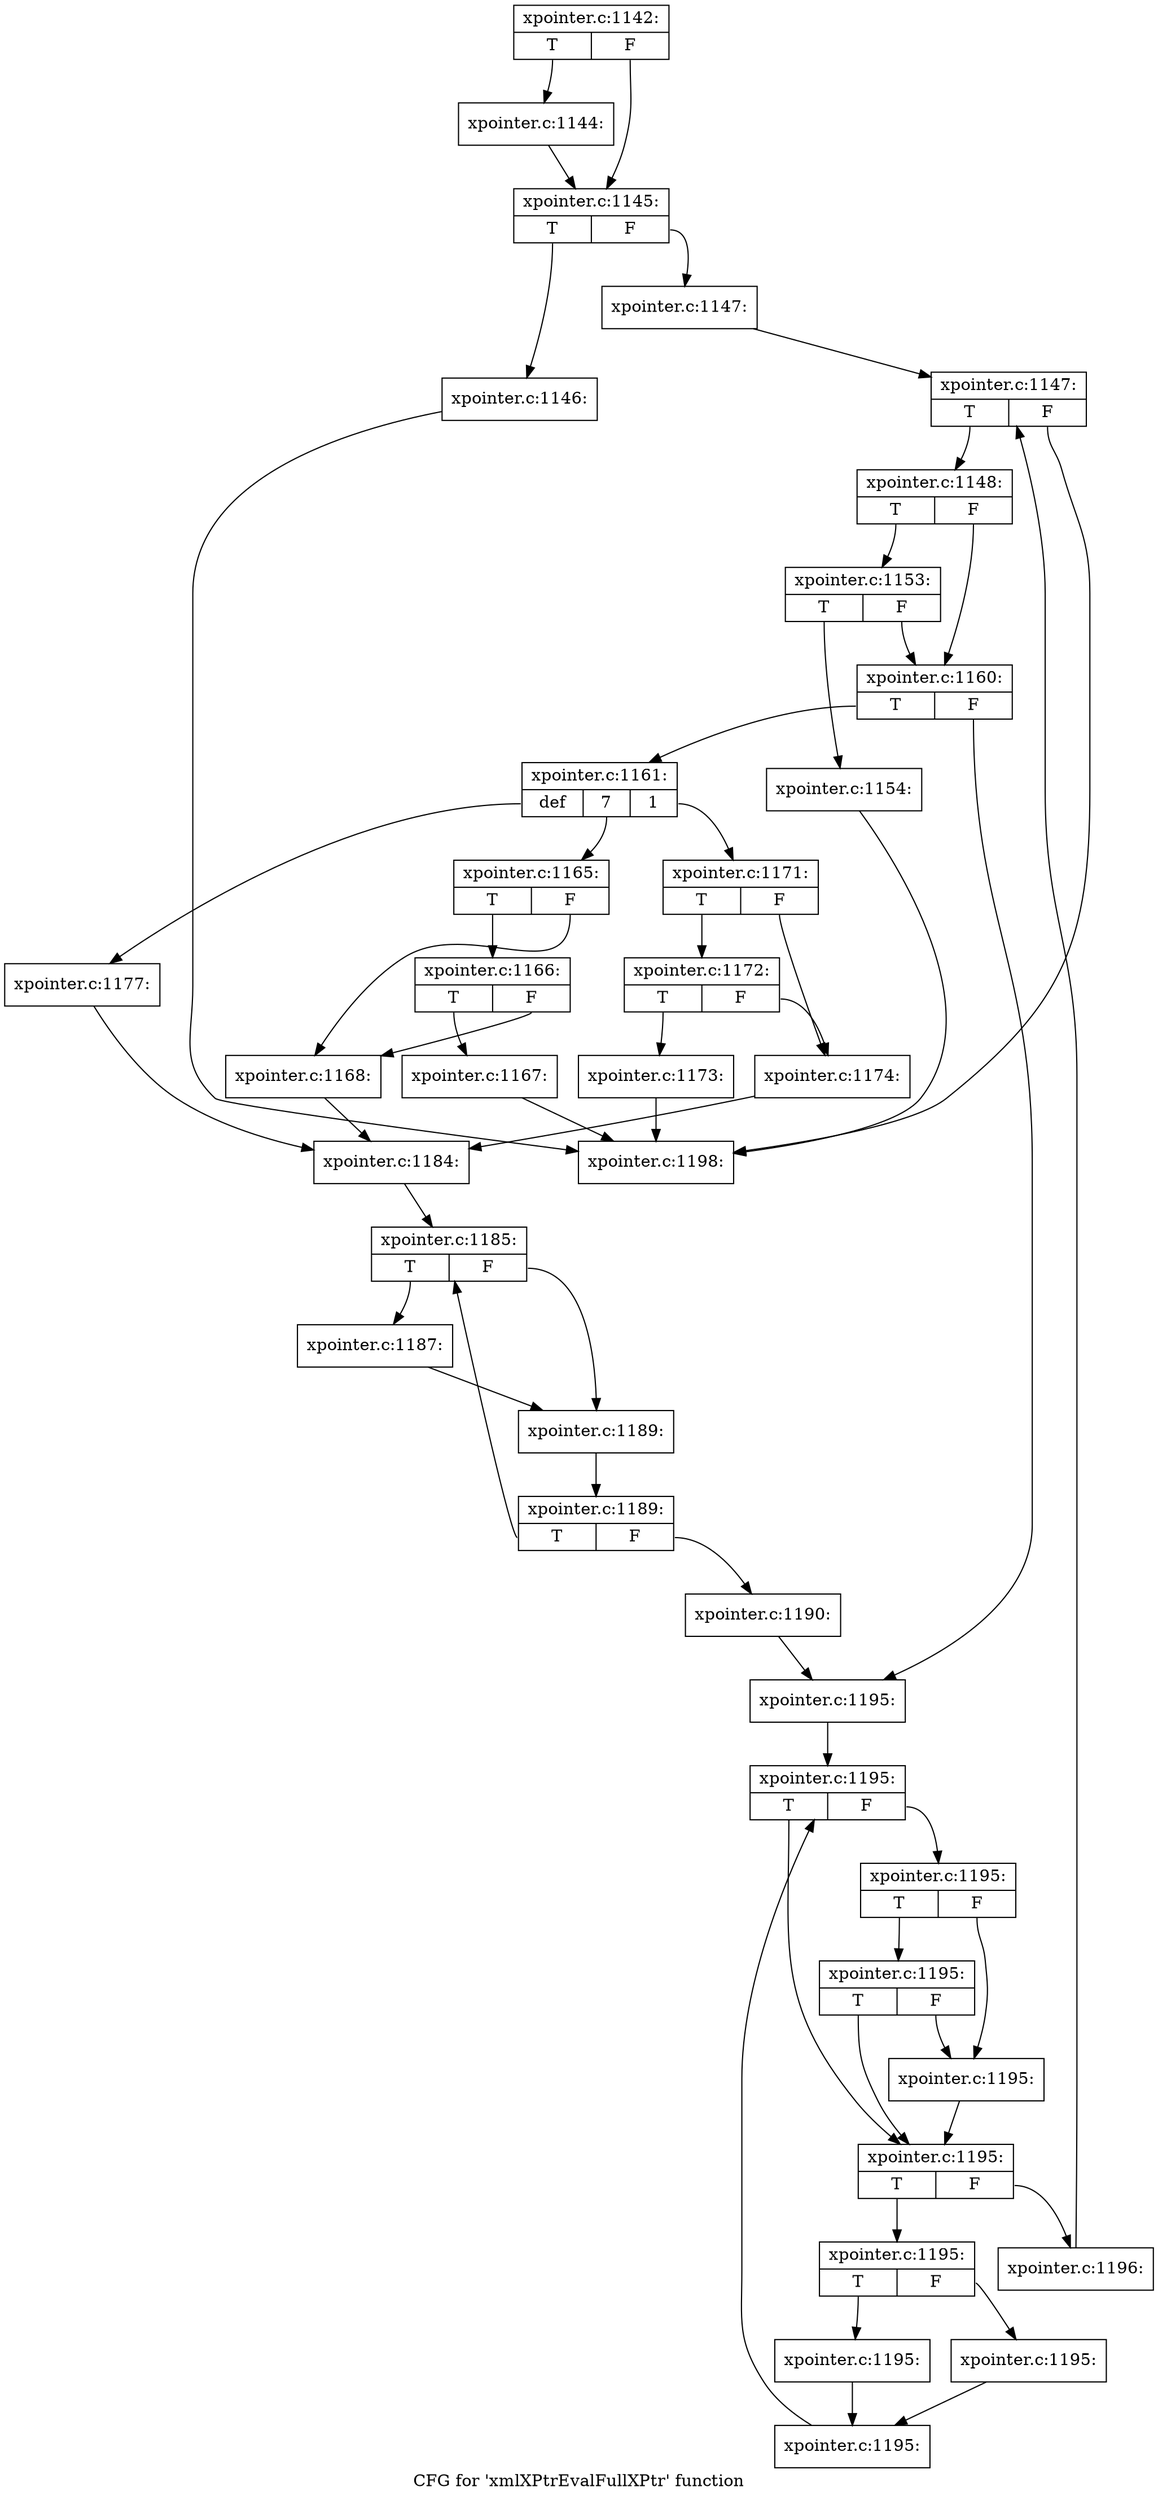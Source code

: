 digraph "CFG for 'xmlXPtrEvalFullXPtr' function" {
	label="CFG for 'xmlXPtrEvalFullXPtr' function";

	Node0x51ed6e0 [shape=record,label="{xpointer.c:1142:|{<s0>T|<s1>F}}"];
	Node0x51ed6e0:s0 -> Node0x51edfc0;
	Node0x51ed6e0:s1 -> Node0x51ee010;
	Node0x51edfc0 [shape=record,label="{xpointer.c:1144:}"];
	Node0x51edfc0 -> Node0x51ee010;
	Node0x51ee010 [shape=record,label="{xpointer.c:1145:|{<s0>T|<s1>F}}"];
	Node0x51ee010:s0 -> Node0x51ee5c0;
	Node0x51ee010:s1 -> Node0x51ee610;
	Node0x51ee5c0 [shape=record,label="{xpointer.c:1146:}"];
	Node0x51ee5c0 -> Node0x51eece0;
	Node0x51ee610 [shape=record,label="{xpointer.c:1147:}"];
	Node0x51ee610 -> Node0x51eeac0;
	Node0x51eeac0 [shape=record,label="{xpointer.c:1147:|{<s0>T|<s1>F}}"];
	Node0x51eeac0:s0 -> Node0x51eeeb0;
	Node0x51eeac0:s1 -> Node0x51eece0;
	Node0x51eeeb0 [shape=record,label="{xpointer.c:1148:|{<s0>T|<s1>F}}"];
	Node0x51eeeb0:s0 -> Node0x51efcf0;
	Node0x51eeeb0:s1 -> Node0x51ef970;
	Node0x51efcf0 [shape=record,label="{xpointer.c:1153:|{<s0>T|<s1>F}}"];
	Node0x51efcf0:s0 -> Node0x50fd510;
	Node0x51efcf0:s1 -> Node0x51ef970;
	Node0x50fd510 [shape=record,label="{xpointer.c:1154:}"];
	Node0x50fd510 -> Node0x51eece0;
	Node0x51ef970 [shape=record,label="{xpointer.c:1160:|{<s0>T|<s1>F}}"];
	Node0x51ef970:s0 -> Node0x51f0280;
	Node0x51ef970:s1 -> Node0x51f02d0;
	Node0x51f0280 [shape=record,label="{xpointer.c:1161:|{<s0>def|<s1>7|<s2>1}}"];
	Node0x51f0280:s0 -> Node0x51f0dd0;
	Node0x51f0280:s1 -> Node0x51f10d0;
	Node0x51f0280:s2 -> Node0x51f2080;
	Node0x51f10d0 [shape=record,label="{xpointer.c:1165:|{<s0>T|<s1>F}}"];
	Node0x51f10d0:s0 -> Node0x51f18f0;
	Node0x51f10d0:s1 -> Node0x51f18a0;
	Node0x51f18f0 [shape=record,label="{xpointer.c:1166:|{<s0>T|<s1>F}}"];
	Node0x51f18f0:s0 -> Node0x51f1850;
	Node0x51f18f0:s1 -> Node0x51f18a0;
	Node0x51f1850 [shape=record,label="{xpointer.c:1167:}"];
	Node0x51f1850 -> Node0x51eece0;
	Node0x51f18a0 [shape=record,label="{xpointer.c:1168:}"];
	Node0x51f18a0 -> Node0x51f0bc0;
	Node0x51f2080 [shape=record,label="{xpointer.c:1171:|{<s0>T|<s1>F}}"];
	Node0x51f2080:s0 -> Node0x51f2840;
	Node0x51f2080:s1 -> Node0x51f27f0;
	Node0x51f2840 [shape=record,label="{xpointer.c:1172:|{<s0>T|<s1>F}}"];
	Node0x51f2840:s0 -> Node0x51f27a0;
	Node0x51f2840:s1 -> Node0x51f27f0;
	Node0x51f27a0 [shape=record,label="{xpointer.c:1173:}"];
	Node0x51f27a0 -> Node0x51eece0;
	Node0x51f27f0 [shape=record,label="{xpointer.c:1174:}"];
	Node0x51f27f0 -> Node0x51f0bc0;
	Node0x51f0dd0 [shape=record,label="{xpointer.c:1177:}"];
	Node0x51f0dd0 -> Node0x51f0bc0;
	Node0x51f0bc0 [shape=record,label="{xpointer.c:1184:}"];
	Node0x51f0bc0 -> Node0x51f3190;
	Node0x51f3190 [shape=record,label="{xpointer.c:1185:|{<s0>T|<s1>F}}"];
	Node0x51f3190:s0 -> Node0x51f35b0;
	Node0x51f3190:s1 -> Node0x51f3600;
	Node0x51f35b0 [shape=record,label="{xpointer.c:1187:}"];
	Node0x51f35b0 -> Node0x51f3600;
	Node0x51f3600 [shape=record,label="{xpointer.c:1189:}"];
	Node0x51f3600 -> Node0x51f3140;
	Node0x51f3140 [shape=record,label="{xpointer.c:1189:|{<s0>T|<s1>F}}"];
	Node0x51f3140:s0 -> Node0x51f3190;
	Node0x51f3140:s1 -> Node0x51f30f0;
	Node0x51f30f0 [shape=record,label="{xpointer.c:1190:}"];
	Node0x51f30f0 -> Node0x51f02d0;
	Node0x51f02d0 [shape=record,label="{xpointer.c:1195:}"];
	Node0x51f02d0 -> Node0x51f3e20;
	Node0x51f3e20 [shape=record,label="{xpointer.c:1195:|{<s0>T|<s1>F}}"];
	Node0x51f3e20:s0 -> Node0x51f4020;
	Node0x51f3e20:s1 -> Node0x51f40c0;
	Node0x51f40c0 [shape=record,label="{xpointer.c:1195:|{<s0>T|<s1>F}}"];
	Node0x51f40c0:s0 -> Node0x51f4420;
	Node0x51f40c0:s1 -> Node0x51f4070;
	Node0x51f4420 [shape=record,label="{xpointer.c:1195:|{<s0>T|<s1>F}}"];
	Node0x51f4420:s0 -> Node0x51f4020;
	Node0x51f4420:s1 -> Node0x51f4070;
	Node0x51f4070 [shape=record,label="{xpointer.c:1195:}"];
	Node0x51f4070 -> Node0x51f4020;
	Node0x51f4020 [shape=record,label="{xpointer.c:1195:|{<s0>T|<s1>F}}"];
	Node0x51f4020:s0 -> Node0x51f4a50;
	Node0x51f4020:s1 -> Node0x51f3fd0;
	Node0x51f4a50 [shape=record,label="{xpointer.c:1195:|{<s0>T|<s1>F}}"];
	Node0x51f4a50:s0 -> Node0x51f4f00;
	Node0x51f4a50:s1 -> Node0x51f4f50;
	Node0x51f4f00 [shape=record,label="{xpointer.c:1195:}"];
	Node0x51f4f00 -> Node0x51f4fa0;
	Node0x51f4f50 [shape=record,label="{xpointer.c:1195:}"];
	Node0x51f4f50 -> Node0x51f4fa0;
	Node0x51f4fa0 [shape=record,label="{xpointer.c:1195:}"];
	Node0x51f4fa0 -> Node0x51f3e20;
	Node0x51f3fd0 [shape=record,label="{xpointer.c:1196:}"];
	Node0x51f3fd0 -> Node0x51eeac0;
	Node0x51eece0 [shape=record,label="{xpointer.c:1198:}"];
}
